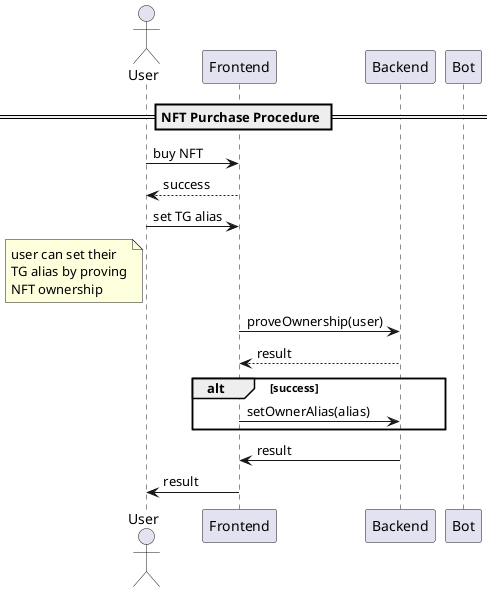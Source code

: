 @startuml

actor User as user
participant Frontend as frontend
participant Backend as backend
participant Bot as bot

== NFT Purchase Procedure ==

user -> frontend: buy NFT
return success

user -> frontend: set TG alias

note left user: user can set their\nTG alias by proving\n\
NFT ownership

frontend -> backend: proveOwnership(user)
return result

alt success
frontend -> backend: setOwnerAlias(alias)
end

backend -> frontend: result

frontend -> user: result

@enduml
